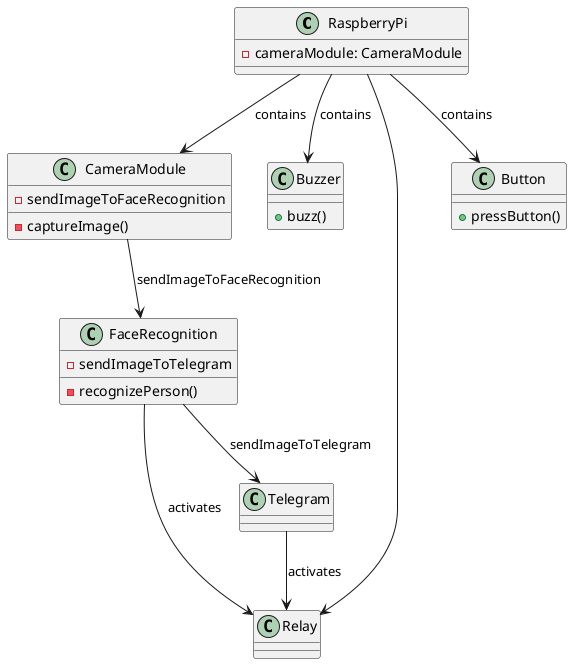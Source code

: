 @startuml Klassendiagramm

class RaspberryPi {
    - cameraModule: CameraModule
}

class CameraModule {
    - captureImage()
    - sendImageToFaceRecognition
}

class FaceRecognition {
    - recognizePerson()
    - sendImageToTelegram
}

class Buzzer {
    + buzz()
}

class Relay{}

class Button{
    + pressButton()
}

class Telegram{}

RaspberryPi --> CameraModule: contains
RaspberryPi --> Button: contains
RaspberryPi --> Buzzer: contains
RaspberryPi --> Relay
CameraModule --> FaceRecognition : sendImageToFaceRecognition
FaceRecognition --> Telegram : sendImageToTelegram
FaceRecognition --> Relay: activates
Telegram --> Relay: activates

@enduml
